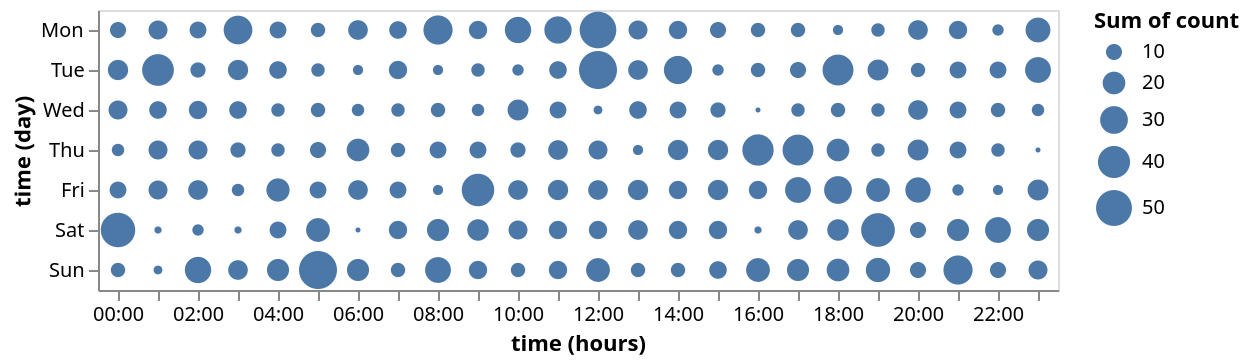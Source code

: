{"$schema": "https://vega.github.io/schema/vega-lite/v4.json", "description": "Punchcard Visualization like on Github. The day on y-axis uses a custom order from Monday to Sunday.  The sort property supports both full day names (e.g., 'Monday') and their three letter initials (e.g., 'mon') -- both of which are case insensitive.", "data": {"values": [{"time": "2015/01/01 01:00:00", "count": 2}, {"time": "2015/01/01 04:00:00", "count": 3}, {"time": "2015/01/01 05:00:00", "count": 1}, {"time": "2015/01/01 08:00:00", "count": 1}, {"time": "2015/01/01 09:00:00", "count": 3}, {"time": "2015/01/01 11:00:00", "count": 1}, {"time": "2015/01/01 14:00:00", "count": 3}, {"time": "2015/01/01 19:00:00", "count": 1}, {"time": "2015/01/01 22:00:00", "count": 1}, {"time": "2015/01/02 01:00:00", "count": 2}, {"time": "2015/01/02 09:00:00", "count": 1}, {"time": "2015/01/02 10:00:00", "count": 3}, {"time": "2015/01/02 12:00:00", "count": 2}, {"time": "2015/01/02 13:00:00", "count": 2}, {"time": "2015/01/02 21:00:00", "count": 3}, {"time": "2015/01/02 23:00:00", "count": 1}, {"time": "2015/01/03 00:00:00", "count": 2}, {"time": "2015/01/03 08:00:00", "count": 2}, {"time": "2015/01/03 10:00:00", "count": 1}, {"time": "2015/01/03 12:00:00", "count": 2}, {"time": "2015/01/03 13:00:00", "count": 2}, {"time": "2015/01/03 17:00:00", "count": 1}, {"time": "2015/01/03 18:00:00", "count": 1}, {"time": "2015/01/03 21:00:00", "count": 2}, {"time": "2015/01/03 22:00:00", "count": 2}, {"time": "2015/01/04 00:00:00", "count": 2}, {"time": "2015/01/04 13:00:00", "count": 1}, {"time": "2015/01/04 15:00:00", "count": 1}, {"time": "2015/01/04 19:00:00", "count": 1}, {"time": "2015/01/04 20:00:00", "count": 6}, {"time": "2015/01/04 21:00:00", "count": 2}, {"time": "2015/01/05 04:00:00", "count": 1}, {"time": "2015/01/05 06:00:00", "count": 3}, {"time": "2015/01/05 07:00:00", "count": 1}, {"time": "2015/01/05 09:00:00", "count": 1}, {"time": "2015/01/05 10:00:00", "count": 2}, {"time": "2015/01/05 11:00:00", "count": 4}, {"time": "2015/01/05 13:00:00", "count": 2}, {"time": "2015/01/05 14:00:00", "count": 2}, {"time": "2015/01/06 00:00:00", "count": 5}, {"time": "2015/01/06 03:00:00", "count": 1}, {"time": "2015/01/06 04:00:00", "count": 1}, {"time": "2015/01/06 05:00:00", "count": 1}, {"time": "2015/01/06 07:00:00", "count": 9}, {"time": "2015/01/06 11:00:00", "count": 1}, {"time": "2015/01/06 14:00:00", "count": 24}, {"time": "2015/01/06 21:00:00", "count": 1}, {"time": "2015/01/07 02:00:00", "count": 1}, {"time": "2015/01/07 03:00:00", "count": 1}, {"time": "2015/01/07 07:00:00", "count": 1}, {"time": "2015/01/07 08:00:00", "count": 1}, {"time": "2015/01/07 09:00:00", "count": 1}, {"time": "2015/01/07 13:00:00", "count": 1}, {"time": "2015/01/07 14:00:00", "count": 2}, {"time": "2015/01/07 18:00:00", "count": 1}, {"time": "2015/01/07 19:00:00", "count": 2}, {"time": "2015/01/08 01:00:00", "count": 1}, {"time": "2015/01/08 03:00:00", "count": 1}, {"time": "2015/01/08 06:00:00", "count": 12}, {"time": "2015/01/08 09:00:00", "count": 2}, {"time": "2015/01/08 11:00:00", "count": 1}, {"time": "2015/01/08 14:00:00", "count": 2}, {"time": "2015/01/08 18:00:00", "count": 1}, {"time": "2015/01/09 02:00:00", "count": 2}, {"time": "2015/01/09 05:00:00", "count": 1}, {"time": "2015/01/09 07:00:00", "count": 10}, {"time": "2015/01/09 08:00:00", "count": 1}, {"time": "2015/01/09 09:00:00", "count": 1}, {"time": "2015/01/09 13:00:00", "count": 1}, {"time": "2015/01/09 17:00:00", "count": 2}, {"time": "2015/01/09 20:00:00", "count": 4}, {"time": "2015/01/10 05:00:00", "count": 2}, {"time": "2015/01/10 15:00:00", "count": 2}, {"time": "2015/01/10 17:00:00", "count": 5}, {"time": "2015/01/10 22:00:00", "count": 1}, {"time": "2015/01/10 23:00:00", "count": 1}, {"time": "2015/01/11 06:00:00", "count": 2}, {"time": "2015/01/11 09:00:00", "count": 1}, {"time": "2015/01/11 12:00:00", "count": 2}, {"time": "2015/01/11 14:00:00", "count": 2}, {"time": "2015/01/11 16:00:00", "count": 1}, {"time": "2015/01/11 19:00:00", "count": 2}, {"time": "2015/01/11 22:00:00", "count": 1}, {"time": "2015/01/12 00:00:00", "count": 1}, {"time": "2015/01/12 01:00:00", "count": 8}, {"time": "2015/01/12 04:00:00", "count": 1}, {"time": "2015/01/12 06:00:00", "count": 1}, {"time": "2015/01/12 08:00:00", "count": 3}, {"time": "2015/01/12 10:00:00", "count": 1}, {"time": "2015/01/12 11:00:00", "count": 1}, {"time": "2015/01/12 14:00:00", "count": 1}, {"time": "2015/01/12 16:00:00", "count": 1}, {"time": "2015/01/12 17:00:00", "count": 3}, {"time": "2015/01/12 23:00:00", "count": 1}, {"time": "2015/01/13 13:00:00", "count": 1}, {"time": "2015/01/13 15:00:00", "count": 1}, {"time": "2015/01/13 22:00:00", "count": 1}, {"time": "2015/01/14 04:00:00", "count": 1}, {"time": "2015/01/14 08:00:00", "count": 1}, {"time": "2015/01/14 15:00:00", "count": 3}, {"time": "2015/01/14 22:00:00", "count": 1}, {"time": "2015/01/15 00:00:00", "count": 2}, {"time": "2015/01/15 01:00:00", "count": 4}, {"time": "2015/01/15 03:00:00", "count": 2}, {"time": "2015/01/15 11:00:00", "count": 1}, {"time": "2015/01/15 12:00:00", "count": 6}, {"time": "2015/01/15 15:00:00", "count": 1}, {"time": "2015/01/15 19:00:00", "count": 1}, {"time": "2015/01/16 04:00:00", "count": 2}, {"time": "2015/01/16 14:00:00", "count": 2}, {"time": "2015/01/16 15:00:00", "count": 1}, {"time": "2015/01/16 17:00:00", "count": 1}, {"time": "2015/01/16 18:00:00", "count": 1}, {"time": "2015/01/16 19:00:00", "count": 1}, {"time": "2015/01/16 20:00:00", "count": 1}, {"time": "2015/01/17 10:00:00", "count": 1}, {"time": "2015/01/17 22:00:00", "count": 2}, {"time": "2015/01/17 23:00:00", "count": 2}, {"time": "2015/01/18 02:00:00", "count": 5}, {"time": "2015/01/18 03:00:00", "count": 9}, {"time": "2015/01/18 06:00:00", "count": 2}, {"time": "2015/01/18 07:00:00", "count": 1}, {"time": "2015/01/18 10:00:00", "count": 1}, {"time": "2015/01/18 12:00:00", "count": 10}, {"time": "2015/01/18 14:00:00", "count": 1}, {"time": "2015/01/18 15:00:00", "count": 3}, {"time": "2015/01/18 16:00:00", "count": 2}, {"time": "2015/01/18 18:00:00", "count": 2}, {"time": "2015/01/18 19:00:00", "count": 2}, {"time": "2015/01/18 22:00:00", "count": 1}, {"time": "2015/01/19 01:00:00", "count": 3}, {"time": "2015/01/19 03:00:00", "count": 9}, {"time": "2015/01/19 04:00:00", "count": 1}, {"time": "2015/01/19 14:00:00", "count": 9}, {"time": "2015/01/19 20:00:00", "count": 3}, {"time": "2015/01/19 21:00:00", "count": 1}, {"time": "2015/01/19 22:00:00", "count": 2}, {"time": "2015/01/20 00:00:00", "count": 3}, {"time": "2015/01/20 04:00:00", "count": 1}, {"time": "2015/01/20 09:00:00", "count": 1}, {"time": "2015/01/20 10:00:00", "count": 1}, {"time": "2015/01/20 12:00:00", "count": 6}, {"time": "2015/01/20 13:00:00", "count": 5}, {"time": "2015/01/20 20:00:00", "count": 1}, {"time": "2015/01/21 04:00:00", "count": 1}, {"time": "2015/01/21 08:00:00", "count": 2}, {"time": "2015/01/21 11:00:00", "count": 1}, {"time": "2015/01/21 17:00:00", "count": 1}, {"time": "2015/01/21 20:00:00", "count": 1}, {"time": "2015/01/22 10:00:00", "count": 1}, {"time": "2015/01/22 16:00:00", "count": 20}, {"time": "2015/01/23 01:00:00", "count": 1}, {"time": "2015/01/23 03:00:00", "count": 4}, {"time": "2015/01/23 05:00:00", "count": 1}, {"time": "2015/01/23 08:00:00", "count": 1}, {"time": "2015/01/23 13:00:00", "count": 6}, {"time": "2015/01/23 17:00:00", "count": 1}, {"time": "2015/01/23 18:00:00", "count": 3}, {"time": "2015/01/24 00:00:00", "count": 19}, {"time": "2015/01/24 03:00:00", "count": 1}, {"time": "2015/01/24 08:00:00", "count": 1}, {"time": "2015/01/24 10:00:00", "count": 2}, {"time": "2015/01/24 11:00:00", "count": 1}, {"time": "2015/01/24 14:00:00", "count": 1}, {"time": "2015/01/24 20:00:00", "count": 1}, {"time": "2015/01/24 22:00:00", "count": 1}, {"time": "2015/01/25 08:00:00", "count": 12}, {"time": "2015/01/25 15:00:00", "count": 1}, {"time": "2015/01/25 21:00:00", "count": 8}, {"time": "2015/01/25 23:00:00", "count": 1}, {"time": "2015/01/26 06:00:00", "count": 1}, {"time": "2015/01/26 10:00:00", "count": 1}, {"time": "2015/01/26 11:00:00", "count": 6}, {"time": "2015/01/26 15:00:00", "count": 2}, {"time": "2015/01/27 00:00:00", "count": 2}, {"time": "2015/01/27 23:00:00", "count": 1}, {"time": "2015/01/28 02:00:00", "count": 3}, {"time": "2015/01/28 03:00:00", "count": 2}, {"time": "2015/01/28 04:00:00", "count": 2}, {"time": "2015/01/28 05:00:00", "count": 4}, {"time": "2015/01/28 07:00:00", "count": 2}, {"time": "2015/01/28 10:00:00", "count": 12}, {"time": "2015/01/28 11:00:00", "count": 2}, {"time": "2015/01/28 13:00:00", "count": 1}, {"time": "2015/01/28 21:00:00", "count": 1}, {"time": "2015/01/28 22:00:00", "count": 1}, {"time": "2015/01/29 02:00:00", "count": 1}, {"time": "2015/01/29 04:00:00", "count": 1}, {"time": "2015/01/29 10:00:00", "count": 1}, {"time": "2015/01/29 15:00:00", "count": 1}, {"time": "2015/01/29 22:00:00", "count": 1}, {"time": "2015/01/29 23:00:00", "count": 1}, {"time": "2015/01/30 00:00:00", "count": 1}, {"time": "2015/01/30 01:00:00", "count": 2}, {"time": "2015/01/30 09:00:00", "count": 3}, {"time": "2015/01/30 10:00:00", "count": 1}, {"time": "2015/01/30 14:00:00", "count": 1}, {"time": "2015/01/30 18:00:00", "count": 22}, {"time": "2015/01/30 20:00:00", "count": 5}, {"time": "2015/01/30 21:00:00", "count": 1}, {"time": "2015/01/30 23:00:00", "count": 5}, {"time": "2015/01/31 02:00:00", "count": 2}, {"time": "2015/01/31 07:00:00", "count": 10}, {"time": "2015/01/31 13:00:00", "count": 3}, {"time": "2015/01/31 14:00:00", "count": 4}, {"time": "2015/01/31 15:00:00", "count": 3}, {"time": "2015/01/31 16:00:00", "count": 2}, {"time": "2015/01/31 17:00:00", "count": 1}, {"time": "2015/01/31 18:00:00", "count": 1}, {"time": "2015/01/31 23:00:00", "count": 9}, {"time": "2015/02/01 01:00:00", "count": 1}, {"time": "2015/02/01 06:00:00", "count": 5}, {"time": "2015/02/01 08:00:00", "count": 6}, {"time": "2015/02/01 09:00:00", "count": 1}, {"time": "2015/02/01 11:00:00", "count": 1}, {"time": "2015/02/01 19:00:00", "count": 1}, {"time": "2015/02/01 22:00:00", "count": 1}, {"time": "2015/02/01 23:00:00", "count": 1}, {"time": "2015/02/02 06:00:00", "count": 1}, {"time": "2015/02/02 09:00:00", "count": 3}, {"time": "2015/02/02 13:00:00", "count": 2}, {"time": "2015/02/02 17:00:00", "count": 1}, {"time": "2015/02/02 18:00:00", "count": 1}, {"time": "2015/02/02 19:00:00", "count": 1}, {"time": "2015/02/03 04:00:00", "count": 1}, {"time": "2015/02/03 06:00:00", "count": 1}, {"time": "2015/02/03 09:00:00", "count": 1}, {"time": "2015/02/03 17:00:00", "count": 2}, {"time": "2015/02/03 18:00:00", "count": 7}, {"time": "2015/02/03 22:00:00", "count": 1}, {"time": "2015/02/04 10:00:00", "count": 1}, {"time": "2015/02/04 11:00:00", "count": 3}, {"time": "2015/02/04 14:00:00", "count": 2}, {"time": "2015/02/04 18:00:00", "count": 1}, {"time": "2015/02/05 16:00:00", "count": 1}, {"time": "2015/02/05 17:00:00", "count": 6}, {"time": "2015/02/05 19:00:00", "count": 2}, {"time": "2015/02/06 00:00:00", "count": 3}, {"time": "2015/02/06 05:00:00", "count": 1}, {"time": "2015/02/06 09:00:00", "count": 1}, {"time": "2015/02/06 10:00:00", "count": 3}, {"time": "2015/02/06 12:00:00", "count": 1}, {"time": "2015/02/06 15:00:00", "count": 6}, {"time": "2015/02/06 19:00:00", "count": 1}, {"time": "2015/02/06 22:00:00", "count": 1}, {"time": "2015/02/06 23:00:00", "count": 7}, {"time": "2015/02/07 01:00:00", "count": 1}, {"time": "2015/02/07 10:00:00", "count": 2}, {"time": "2015/02/07 11:00:00", "count": 2}, {"time": "2015/02/07 12:00:00", "count": 2}, {"time": "2015/02/07 13:00:00", "count": 1}, {"time": "2015/02/07 14:00:00", "count": 1}, {"time": "2015/02/07 19:00:00", "count": 11}, {"time": "2015/02/08 02:00:00", "count": 1}, {"time": "2015/02/08 05:00:00", "count": 1}, {"time": "2015/02/08 06:00:00", "count": 1}, {"time": "2015/02/08 15:00:00", "count": 1}, {"time": "2015/02/08 16:00:00", "count": 2}, {"time": "2015/02/08 17:00:00", "count": 1}, {"time": "2015/02/08 18:00:00", "count": 3}, {"time": "2015/02/08 19:00:00", "count": 4}, {"time": "2015/02/08 23:00:00", "count": 1}, {"time": "2015/02/09 00:00:00", "count": 1}, {"time": "2015/02/09 05:00:00", "count": 1}, {"time": "2015/02/09 07:00:00", "count": 2}, {"time": "2015/02/09 11:00:00", "count": 4}, {"time": "2015/02/09 15:00:00", "count": 1}, {"time": "2015/02/09 20:00:00", "count": 5}, {"time": "2015/02/09 21:00:00", "count": 1}, {"time": "2015/02/09 23:00:00", "count": 1}, {"time": "2015/02/10 02:00:00", "count": 2}, {"time": "2015/02/10 03:00:00", "count": 2}, {"time": "2015/02/10 07:00:00", "count": 2}, {"time": "2015/02/10 11:00:00", "count": 1}, {"time": "2015/02/10 23:00:00", "count": 3}, {"time": "2015/02/11 01:00:00", "count": 7}, {"time": "2015/02/11 05:00:00", "count": 1}, {"time": "2015/02/11 07:00:00", "count": 1}, {"time": "2015/02/11 14:00:00", "count": 2}, {"time": "2015/02/11 17:00:00", "count": 1}, {"time": "2015/02/11 22:00:00", "count": 2}, {"time": "2015/02/12 08:00:00", "count": 6}, {"time": "2015/02/12 10:00:00", "count": 1}, {"time": "2015/02/12 13:00:00", "count": 1}, {"time": "2015/02/12 18:00:00", "count": 3}, {"time": "2015/02/12 20:00:00", "count": 1}, {"time": "2015/02/13 09:00:00", "count": 1}, {"time": "2015/02/13 13:00:00", "count": 2}, {"time": "2015/02/13 16:00:00", "count": 1}, {"time": "2015/02/13 18:00:00", "count": 1}, {"time": "2015/02/13 19:00:00", "count": 4}, {"time": "2015/02/14 00:00:00", "count": 1}, {"time": "2015/02/14 02:00:00", "count": 1}, {"time": "2015/02/14 07:00:00", "count": 1}, {"time": "2015/02/14 11:00:00", "count": 1}, {"time": "2015/02/14 13:00:00", "count": 4}, {"time": "2015/02/14 14:00:00", "count": 2}, {"time": "2015/02/14 17:00:00", "count": 1}, {"time": "2015/02/14 19:00:00", "count": 26}, {"time": "2015/02/15 00:00:00", "count": 3}, {"time": "2015/02/15 03:00:00", "count": 1}, {"time": "2015/02/15 07:00:00", "count": 3}, {"time": "2015/02/15 09:00:00", "count": 2}, {"time": "2015/02/15 11:00:00", "count": 2}, {"time": "2015/02/15 13:00:00", "count": 4}, {"time": "2015/02/15 16:00:00", "count": 1}, {"time": "2015/02/15 20:00:00", "count": 1}, {"time": "2015/02/15 22:00:00", "count": 1}, {"time": "2015/02/16 07:00:00", "count": 1}, {"time": "2015/02/16 10:00:00", "count": 20}, {"time": "2015/02/16 17:00:00", "count": 1}, {"time": "2015/02/17 00:00:00", "count": 2}, {"time": "2015/02/17 02:00:00", "count": 1}, {"time": "2015/02/17 04:00:00", "count": 1}, {"time": "2015/02/17 05:00:00", "count": 1}, {"time": "2015/02/17 10:00:00", "count": 1}, {"time": "2015/02/17 11:00:00", "count": 1}, {"time": "2015/02/17 12:00:00", "count": 2}, {"time": "2015/02/17 20:00:00", "count": 1}, {"time": "2015/02/17 21:00:00", "count": 1}, {"time": "2015/02/17 22:00:00", "count": 3}, {"time": "2015/02/18 02:00:00", "count": 2}, {"time": "2015/02/18 03:00:00", "count": 1}, {"time": "2015/02/18 04:00:00", "count": 1}, {"time": "2015/02/18 08:00:00", "count": 1}, {"time": "2015/02/18 09:00:00", "count": 2}, {"time": "2015/02/18 11:00:00", "count": 1}, {"time": "2015/02/18 20:00:00", "count": 1}, {"time": "2015/02/19 04:00:00", "count": 1}, {"time": "2015/02/19 09:00:00", "count": 2}, {"time": "2015/02/19 10:00:00", "count": 1}, {"time": "2015/02/19 11:00:00", "count": 3}, {"time": "2015/02/19 15:00:00", "count": 1}, {"time": "2015/02/19 18:00:00", "count": 1}, {"time": "2015/02/19 20:00:00", "count": 1}, {"time": "2015/02/19 22:00:00", "count": 2}, {"time": "2015/02/20 01:00:00", "count": 1}, {"time": "2015/02/20 05:00:00", "count": 1}, {"time": "2015/02/20 06:00:00", "count": 1}, {"time": "2015/02/20 12:00:00", "count": 4}, {"time": "2015/02/20 16:00:00", "count": 5}, {"time": "2015/02/20 23:00:00", "count": 1}, {"time": "2015/02/21 17:00:00", "count": 1}, {"time": "2015/02/21 18:00:00", "count": 4}, {"time": "2015/02/21 20:00:00", "count": 1}, {"time": "2015/02/21 21:00:00", "count": 1}, {"time": "2015/02/22 00:00:00", "count": 1}, {"time": "2015/02/22 04:00:00", "count": 5}, {"time": "2015/02/22 10:00:00", "count": 1}, {"time": "2015/02/22 12:00:00", "count": 2}, {"time": "2015/02/22 14:00:00", "count": 1}, {"time": "2015/02/22 21:00:00", "count": 12}, {"time": "2015/02/23 03:00:00", "count": 1}, {"time": "2015/02/23 08:00:00", "count": 1}, {"time": "2015/02/23 13:00:00", "count": 7}, {"time": "2015/02/23 16:00:00", "count": 1}, {"time": "2015/02/23 17:00:00", "count": 1}, {"time": "2015/02/23 21:00:00", "count": 1}, {"time": "2015/02/24 02:00:00", "count": 1}, {"time": "2015/02/24 03:00:00", "count": 5}, {"time": "2015/02/24 14:00:00", "count": 1}, {"time": "2015/02/24 21:00:00", "count": 2}, {"time": "2015/02/24 23:00:00", "count": 20}, {"time": "2015/02/25 01:00:00", "count": 3}, {"time": "2015/02/25 06:00:00", "count": 1}, {"time": "2015/02/25 08:00:00", "count": 1}, {"time": "2015/02/25 21:00:00", "count": 1}, {"time": "2015/02/26 01:00:00", "count": 1}, {"time": "2015/02/26 07:00:00", "count": 5}, {"time": "2015/02/26 14:00:00", "count": 8}, {"time": "2015/02/26 17:00:00", "count": 27}, {"time": "2015/02/26 20:00:00", "count": 1}, {"time": "2015/02/27 01:00:00", "count": 4}, {"time": "2015/02/27 02:00:00", "count": 3}, {"time": "2015/02/27 04:00:00", "count": 1}, {"time": "2015/02/27 05:00:00", "count": 1}, {"time": "2015/02/27 06:00:00", "count": 2}, {"time": "2015/02/27 10:00:00", "count": 1}, {"time": "2015/02/27 15:00:00", "count": 1}, {"time": "2015/02/27 16:00:00", "count": 1}, {"time": "2015/02/27 17:00:00", "count": 1}, {"time": "2015/02/27 19:00:00", "count": 2}, {"time": "2015/02/27 20:00:00", "count": 6}, {"time": "2015/02/28 00:00:00", "count": 2}, {"time": "2015/02/28 13:00:00", "count": 1}, {"time": "2015/02/28 15:00:00", "count": 1}, {"time": "2015/02/28 21:00:00", "count": 3}, {"time": "2015/03/01 01:00:00", "count": 1}, {"time": "2015/03/01 02:00:00", "count": 14}, {"time": "2015/03/01 04:00:00", "count": 2}, {"time": "2015/03/01 06:00:00", "count": 1}, {"time": "2015/03/01 11:00:00", "count": 1}, {"time": "2015/03/01 14:00:00", "count": 1}, {"time": "2015/03/01 18:00:00", "count": 13}, {"time": "2015/03/01 19:00:00", "count": 5}, {"time": "2015/03/01 23:00:00", "count": 1}, {"time": "2015/03/02 05:00:00", "count": 3}, {"time": "2015/03/02 08:00:00", "count": 15}, {"time": "2015/03/02 10:00:00", "count": 1}, {"time": "2015/03/02 19:00:00", "count": 1}, {"time": "2015/03/02 20:00:00", "count": 1}, {"time": "2015/03/02 21:00:00", "count": 1}, {"time": "2015/03/03 09:00:00", "count": 1}, {"time": "2015/03/03 12:00:00", "count": 41}, {"time": "2015/03/03 19:00:00", "count": 3}, {"time": "2015/03/04 00:00:00", "count": 2}, {"time": "2015/03/04 11:00:00", "count": 2}, {"time": "2015/03/04 13:00:00", "count": 1}, {"time": "2015/03/04 15:00:00", "count": 2}, {"time": "2015/03/05 06:00:00", "count": 4}, {"time": "2015/03/05 12:00:00", "count": 1}, {"time": "2015/03/05 16:00:00", "count": 2}, {"time": "2015/03/05 17:00:00", "count": 1}, {"time": "2015/03/05 20:00:00", "count": 3}, {"time": "2015/03/05 21:00:00", "count": 2}, {"time": "2015/03/06 02:00:00", "count": 5}, {"time": "2015/03/06 03:00:00", "count": 2}, {"time": "2015/03/06 04:00:00", "count": 12}, {"time": "2015/03/06 05:00:00", "count": 1}, {"time": "2015/03/06 09:00:00", "count": 4}, {"time": "2015/03/06 10:00:00", "count": 1}, {"time": "2015/03/06 11:00:00", "count": 1}, {"time": "2015/03/06 12:00:00", "count": 4}, {"time": "2015/03/07 00:00:00", "count": 2}, {"time": "2015/03/07 01:00:00", "count": 1}, {"time": "2015/03/07 04:00:00", "count": 10}, {"time": "2015/03/07 05:00:00", "count": 6}, {"time": "2015/03/07 08:00:00", "count": 3}, {"time": "2015/03/07 12:00:00", "count": 1}, {"time": "2015/03/07 17:00:00", "count": 1}, {"time": "2015/03/07 20:00:00", "count": 2}, {"time": "2015/03/08 04:00:00", "count": 1}, {"time": "2015/03/08 08:00:00", "count": 1}, {"time": "2015/03/08 11:00:00", "count": 1}, {"time": "2015/03/08 14:00:00", "count": 1}, {"time": "2015/03/08 18:00:00", "count": 1}, {"time": "2015/03/09 00:00:00", "count": 3}, {"time": "2015/03/09 03:00:00", "count": 2}, {"time": "2015/03/09 06:00:00", "count": 1}, {"time": "2015/03/09 12:00:00", "count": 3}, {"time": "2015/03/09 13:00:00", "count": 1}, {"time": "2015/03/09 17:00:00", "count": 1}, {"time": "2015/03/09 19:00:00", "count": 1}, {"time": "2015/03/09 20:00:00", "count": 1}, {"time": "2015/03/09 23:00:00", "count": 3}, {"time": "2015/03/10 00:00:00", "count": 3}, {"time": "2015/03/10 05:00:00", "count": 1}, {"time": "2015/03/10 13:00:00", "count": 2}, {"time": "2015/03/10 14:00:00", "count": 4}, {"time": "2015/03/10 16:00:00", "count": 1}, {"time": "2015/03/10 19:00:00", "count": 5}, {"time": "2015/03/10 20:00:00", "count": 5}, {"time": "2015/03/10 22:00:00", "count": 1}, {"time": "2015/03/10 23:00:00", "count": 1}, {"time": "2015/03/11 00:00:00", "count": 1}, {"time": "2015/03/11 01:00:00", "count": 1}, {"time": "2015/03/11 02:00:00", "count": 1}, {"time": "2015/03/11 07:00:00", "count": 2}, {"time": "2015/03/11 08:00:00", "count": 1}, {"time": "2015/03/11 09:00:00", "count": 1}, {"time": "2015/03/11 12:00:00", "count": 1}, {"time": "2015/03/11 20:00:00", "count": 3}, {"time": "2015/03/11 23:00:00", "count": 2}, {"time": "2015/03/12 06:00:00", "count": 1}, {"time": "2015/03/12 10:00:00", "count": 3}, {"time": "2015/03/12 11:00:00", "count": 2}, {"time": "2015/03/12 18:00:00", "count": 2}, {"time": "2015/03/12 20:00:00", "count": 1}, {"time": "2015/03/13 06:00:00", "count": 1}, {"time": "2015/03/13 12:00:00", "count": 1}, {"time": "2015/03/13 19:00:00", "count": 1}, {"time": "2015/03/13 20:00:00", "count": 2}, {"time": "2015/03/13 23:00:00", "count": 1}, {"time": "2015/03/14 13:00:00", "count": 2}, {"time": "2015/03/14 15:00:00", "count": 1}, {"time": "2015/03/14 19:00:00", "count": 6}, {"time": "2015/03/14 23:00:00", "count": 1}, {"time": "2015/03/15 05:00:00", "count": 54}, {"time": "2015/03/15 07:00:00", "count": 2}, {"time": "2015/03/15 08:00:00", "count": 1}, {"time": "2015/03/15 10:00:00", "count": 3}, {"time": "2015/03/15 11:00:00", "count": 5}, {"time": "2015/03/15 12:00:00", "count": 1}, {"time": "2015/03/15 16:00:00", "count": 2}, {"time": "2015/03/15 17:00:00", "count": 2}, {"time": "2015/03/15 22:00:00", "count": 1}, {"time": "2015/03/16 00:00:00", "count": 1}, {"time": "2015/03/16 03:00:00", "count": 2}, {"time": "2015/03/16 08:00:00", "count": 4}, {"time": "2015/03/16 15:00:00", "count": 1}, {"time": "2015/03/16 19:00:00", "count": 1}, {"time": "2015/03/16 22:00:00", "count": 1}, {"time": "2015/03/16 23:00:00", "count": 1}, {"time": "2015/03/17 01:00:00", "count": 34}, {"time": "2015/03/17 09:00:00", "count": 1}, {"time": "2015/03/17 17:00:00", "count": 2}, {"time": "2015/03/17 18:00:00", "count": 2}, {"time": "2015/03/17 20:00:00", "count": 1}, {"time": "2015/03/17 22:00:00", "count": 1}, {"time": "2015/03/17 23:00:00", "count": 1}, {"time": "2015/03/18 02:00:00", "count": 1}, {"time": "2015/03/18 03:00:00", "count": 2}, {"time": "2015/03/18 04:00:00", "count": 1}, {"time": "2015/03/18 06:00:00", "count": 1}, {"time": "2015/03/18 10:00:00", "count": 1}, {"time": "2015/03/18 13:00:00", "count": 1}, {"time": "2015/03/18 20:00:00", "count": 1}, {"time": "2015/03/18 22:00:00", "count": 1}, {"time": "2015/03/19 01:00:00", "count": 2}, {"time": "2015/03/19 07:00:00", "count": 2}, {"time": "2015/03/19 08:00:00", "count": 2}, {"time": "2015/03/19 10:00:00", "count": 1}, {"time": "2015/03/19 14:00:00", "count": 2}, {"time": "2015/03/20 00:00:00", "count": 1}, {"time": "2015/03/20 01:00:00", "count": 1}, {"time": "2015/03/20 09:00:00", "count": 26}, {"time": "2015/03/20 10:00:00", "count": 1}, {"time": "2015/03/20 11:00:00", "count": 8}, {"time": "2015/03/20 19:00:00", "count": 1}, {"time": "2015/03/21 09:00:00", "count": 17}, {"time": "2015/03/21 11:00:00", "count": 5}, {"time": "2015/03/21 14:00:00", "count": 1}, {"time": "2015/03/21 17:00:00", "count": 3}, {"time": "2015/03/21 18:00:00", "count": 4}, {"time": "2015/03/21 19:00:00", "count": 1}, {"time": "2015/03/22 02:00:00", "count": 4}, {"time": "2015/03/22 04:00:00", "count": 1}, {"time": "2015/03/22 11:00:00", "count": 1}, {"time": "2015/03/22 12:00:00", "count": 2}, {"time": "2015/03/22 17:00:00", "count": 12}, {"time": "2015/03/22 21:00:00", "count": 1}, {"time": "2015/03/23 02:00:00", "count": 3}, {"time": "2015/03/23 03:00:00", "count": 3}, {"time": "2015/03/23 06:00:00", "count": 1}, {"time": "2015/03/23 09:00:00", "count": 3}, {"time": "2015/03/23 11:00:00", "count": 1}, {"time": "2015/03/23 15:00:00", "count": 1}, {"time": "2015/03/23 17:00:00", "count": 1}, {"time": "2015/03/23 19:00:00", "count": 2}, {"time": "2015/03/23 20:00:00", "count": 3}, {"time": "2015/03/23 23:00:00", "count": 1}, {"time": "2015/03/24 04:00:00", "count": 1}, {"time": "2015/03/24 06:00:00", "count": 2}, {"time": "2015/03/24 12:00:00", "count": 4}, {"time": "2015/03/24 13:00:00", "count": 2}, {"time": "2015/03/24 18:00:00", "count": 13}, {"time": "2015/03/25 00:00:00", "count": 1}, {"time": "2015/03/25 21:00:00", "count": 1}, {"time": "2015/03/25 23:00:00", "count": 2}, {"time": "2015/03/26 02:00:00", "count": 5}, {"time": "2015/03/26 04:00:00", "count": 1}, {"time": "2015/03/26 05:00:00", "count": 2}, {"time": "2015/03/26 09:00:00", "count": 1}, {"time": "2015/03/26 12:00:00", "count": 1}, {"time": "2015/03/26 15:00:00", "count": 1}, {"time": "2015/03/26 20:00:00", "count": 4}, {"time": "2015/03/27 00:00:00", "count": 2}, {"time": "2015/03/27 01:00:00", "count": 1}, {"time": "2015/03/27 04:00:00", "count": 2}, {"time": "2015/03/27 06:00:00", "count": 3}, {"time": "2015/03/27 07:00:00", "count": 1}, {"time": "2015/03/27 14:00:00", "count": 2}, {"time": "2015/03/27 16:00:00", "count": 1}, {"time": "2015/03/27 17:00:00", "count": 14}, {"time": "2015/03/27 18:00:00", "count": 1}, {"time": "2015/03/27 19:00:00", "count": 8}, {"time": "2015/03/27 20:00:00", "count": 3}, {"time": "2015/03/28 00:00:00", "count": 4}, {"time": "2015/03/28 12:00:00", "count": 5}, {"time": "2015/03/28 18:00:00", "count": 1}, {"time": "2015/03/28 22:00:00", "count": 15}, {"time": "2015/03/29 03:00:00", "count": 4}, {"time": "2015/03/29 06:00:00", "count": 1}, {"time": "2015/03/29 08:00:00", "count": 1}, {"time": "2015/03/29 09:00:00", "count": 7}, {"time": "2015/03/29 19:00:00", "count": 2}, {"time": "2015/03/29 20:00:00", "count": 2}, {"time": "2015/03/29 23:00:00", "count": 2}, {"time": "2015/03/30 01:00:00", "count": 1}, {"time": "2015/03/30 08:00:00", "count": 1}, {"time": "2015/03/31 00:00:00", "count": 1}, {"time": "2015/03/31 02:00:00", "count": 1}, {"time": "2015/03/31 04:00:00", "count": 1}, {"time": "2015/03/31 07:00:00", "count": 2}, {"time": "2015/03/31 15:00:00", "count": 3}, {"time": "2015/03/31 21:00:00", "count": 7}, {"time": "2015/04/01 00:00:00", "count": 2}, {"time": "2015/04/01 03:00:00", "count": 1}, {"time": "2015/04/01 04:00:00", "count": 1}, {"time": "2015/04/01 05:00:00", "count": 1}, {"time": "2015/04/01 09:00:00", "count": 1}, {"time": "2015/04/01 10:00:00", "count": 1}, {"time": "2015/04/01 13:00:00", "count": 7}, {"time": "2015/04/01 15:00:00", "count": 1}, {"time": "2015/04/01 19:00:00", "count": 1}, {"time": "2015/04/01 20:00:00", "count": 2}, {"time": "2015/04/01 22:00:00", "count": 1}, {"time": "2015/04/02 01:00:00", "count": 1}, {"time": "2015/04/02 05:00:00", "count": 2}, {"time": "2015/04/02 08:00:00", "count": 1}, {"time": "2015/04/02 11:00:00", "count": 5}, {"time": "2015/04/02 16:00:00", "count": 1}, {"time": "2015/04/02 18:00:00", "count": 3}, {"time": "2015/04/02 21:00:00", "count": 9}, {"time": "2015/04/02 22:00:00", "count": 1}, {"time": "2015/04/03 05:00:00", "count": 2}, {"time": "2015/04/03 06:00:00", "count": 3}, {"time": "2015/04/03 10:00:00", "count": 1}, {"time": "2015/04/03 14:00:00", "count": 6}, {"time": "2015/04/03 18:00:00", "count": 1}, {"time": "2015/04/03 21:00:00", "count": 1}, {"time": "2015/04/03 22:00:00", "count": 1}, {"time": "2015/04/03 23:00:00", "count": 1}, {"time": "2015/04/04 12:00:00", "count": 1}, {"time": "2015/04/04 15:00:00", "count": 4}, {"time": "2015/04/05 01:00:00", "count": 1}, {"time": "2015/04/05 02:00:00", "count": 2}, {"time": "2015/04/05 06:00:00", "count": 2}, {"time": "2015/04/05 07:00:00", "count": 1}, {"time": "2015/04/05 09:00:00", "count": 1}, {"time": "2015/04/05 13:00:00", "count": 1}, {"time": "2015/04/05 16:00:00", "count": 8}, {"time": "2015/04/05 20:00:00", "count": 1}, {"time": "2015/04/05 23:00:00", "count": 5}, {"time": "2015/04/06 00:00:00", "count": 2}, {"time": "2015/04/06 02:00:00", "count": 4}, {"time": "2015/04/06 05:00:00", "count": 2}, {"time": "2015/04/06 08:00:00", "count": 5}, {"time": "2015/04/06 09:00:00", "count": 3}, {"time": "2015/04/06 12:00:00", "count": 1}, {"time": "2015/04/06 15:00:00", "count": 1}, {"time": "2015/04/06 16:00:00", "count": 1}, {"time": "2015/04/06 19:00:00", "count": 1}, {"time": "2015/04/06 21:00:00", "count": 5}, {"time": "2015/04/06 23:00:00", "count": 14}, {"time": "2015/04/07 03:00:00", "count": 4}, {"time": "2015/04/07 04:00:00", "count": 3}, {"time": "2015/04/07 12:00:00", "count": 1}, {"time": "2015/04/07 14:00:00", "count": 2}, {"time": "2015/04/07 16:00:00", "count": 1}, {"time": "2015/04/07 18:00:00", "count": 14}, {"time": "2015/04/07 19:00:00", "count": 1}, {"time": "2015/04/08 02:00:00", "count": 1}, {"time": "2015/04/08 03:00:00", "count": 1}, {"time": "2015/04/08 06:00:00", "count": 2}, {"time": "2015/04/08 07:00:00", "count": 1}, {"time": "2015/04/08 18:00:00", "count": 1}, {"time": "2015/04/08 20:00:00", "count": 2}, {"time": "2015/04/08 21:00:00", "count": 3}, {"time": "2015/04/09 03:00:00", "count": 1}, {"time": "2015/04/09 04:00:00", "count": 1}, {"time": "2015/04/09 06:00:00", "count": 1}, {"time": "2015/04/09 10:00:00", "count": 1}, {"time": "2015/04/09 16:00:00", "count": 2}, {"time": "2015/04/10 00:00:00", "count": 4}, {"time": "2015/04/10 12:00:00", "count": 2}, {"time": "2015/04/10 13:00:00", "count": 2}, {"time": "2015/04/10 17:00:00", "count": 1}, {"time": "2015/04/10 22:00:00", "count": 1}, {"time": "2015/04/10 23:00:00", "count": 1}, {"time": "2015/04/11 08:00:00", "count": 12}, {"time": "2015/04/11 10:00:00", "count": 1}, {"time": "2015/04/11 14:00:00", "count": 3}, {"time": "2015/04/12 12:00:00", "count": 1}, {"time": "2015/04/12 23:00:00", "count": 1}, {"time": "2015/04/13 03:00:00", "count": 13}, {"time": "2015/04/13 04:00:00", "count": 6}, {"time": "2015/04/13 05:00:00", "count": 1}, {"time": "2015/04/13 07:00:00", "count": 2}, {"time": "2015/04/14 01:00:00", "count": 3}, {"time": "2015/04/14 02:00:00", "count": 2}, {"time": "2015/04/14 05:00:00", "count": 1}, {"time": "2015/04/14 10:00:00", "count": 1}, {"time": "2015/04/14 12:00:00", "count": 1}, {"time": "2015/04/14 13:00:00", "count": 1}, {"time": "2015/04/14 17:00:00", "count": 6}, {"time": "2015/04/14 19:00:00", "count": 1}, {"time": "2015/04/15 00:00:00", "count": 1}, {"time": "2015/04/15 02:00:00", "count": 1}, {"time": "2015/04/15 03:00:00", "count": 1}, {"time": "2015/04/15 06:00:00", "count": 1}, {"time": "2015/04/15 10:00:00", "count": 1}, {"time": "2015/04/15 17:00:00", "count": 2}, {"time": "2015/04/15 20:00:00", "count": 1}, {"time": "2015/04/16 09:00:00", "count": 1}, {"time": "2015/04/16 11:00:00", "count": 2}, {"time": "2015/04/16 12:00:00", "count": 1}, {"time": "2015/04/16 14:00:00", "count": 1}, {"time": "2015/04/16 15:00:00", "count": 1}, {"time": "2015/04/16 17:00:00", "count": 2}, {"time": "2015/04/16 19:00:00", "count": 2}, {"time": "2015/04/16 22:00:00", "count": 2}, {"time": "2015/04/17 06:00:00", "count": 5}, {"time": "2015/04/17 09:00:00", "count": 1}, {"time": "2015/04/17 11:00:00", "count": 3}, {"time": "2015/04/17 12:00:00", "count": 1}, {"time": "2015/04/17 14:00:00", "count": 2}, {"time": "2015/04/17 15:00:00", "count": 2}, {"time": "2015/04/17 16:00:00", "count": 3}, {"time": "2015/04/17 17:00:00", "count": 1}, {"time": "2015/04/18 00:00:00", "count": 1}, {"time": "2015/04/18 05:00:00", "count": 1}, {"time": "2015/04/18 10:00:00", "count": 1}, {"time": "2015/04/18 11:00:00", "count": 2}, {"time": "2015/04/18 12:00:00", "count": 1}, {"time": "2015/04/18 17:00:00", "count": 1}, {"time": "2015/04/18 23:00:00", "count": 2}, {"time": "2015/04/19 00:00:00", "count": 1}, {"time": "2015/04/19 04:00:00", "count": 9}, {"time": "2015/04/19 09:00:00", "count": 1}, {"time": "2015/04/19 12:00:00", "count": 2}, {"time": "2015/04/19 13:00:00", "count": 2}, {"time": "2015/04/19 14:00:00", "count": 1}, {"time": "2015/04/19 15:00:00", "count": 6}, {"time": "2015/04/19 16:00:00", "count": 2}, {"time": "2015/04/19 19:00:00", "count": 1}, {"time": "2015/04/20 01:00:00", "count": 1}, {"time": "2015/04/20 07:00:00", "count": 1}, {"time": "2015/04/20 10:00:00", "count": 1}, {"time": "2015/04/20 11:00:00", "count": 2}, {"time": "2015/04/20 18:00:00", "count": 1}, {"time": "2015/04/20 23:00:00", "count": 1}, {"time": "2015/04/21 22:00:00", "count": 2}, {"time": "2015/04/22 00:00:00", "count": 1}, {"time": "2015/04/22 05:00:00", "count": 1}, {"time": "2015/04/22 10:00:00", "count": 1}, {"time": "2015/04/22 15:00:00", "count": 1}, {"time": "2015/04/22 17:00:00", "count": 3}, {"time": "2015/04/22 18:00:00", "count": 2}, {"time": "2015/04/22 21:00:00", "count": 3}, {"time": "2015/04/22 22:00:00", "count": 1}, {"time": "2015/04/23 05:00:00", "count": 1}, {"time": "2015/04/23 17:00:00", "count": 1}, {"time": "2015/04/23 18:00:00", "count": 1}, {"time": "2015/04/24 02:00:00", "count": 1}, {"time": "2015/04/24 16:00:00", "count": 2}, {"time": "2015/04/24 17:00:00", "count": 1}, {"time": "2015/04/24 20:00:00", "count": 4}, {"time": "2015/04/25 08:00:00", "count": 1}, {"time": "2015/04/25 13:00:00", "count": 1}, {"time": "2015/04/25 17:00:00", "count": 1}, {"time": "2015/04/26 04:00:00", "count": 1}, {"time": "2015/04/26 06:00:00", "count": 4}, {"time": "2015/04/26 07:00:00", "count": 1}, {"time": "2015/04/26 16:00:00", "count": 4}, {"time": "2015/04/26 21:00:00", "count": 1}, {"time": "2015/04/26 23:00:00", "count": 1}, {"time": "2015/04/27 01:00:00", "count": 1}, {"time": "2015/04/27 07:00:00", "count": 3}, {"time": "2015/04/27 09:00:00", "count": 1}, {"time": "2015/04/27 14:00:00", "count": 1}, {"time": "2015/04/27 15:00:00", "count": 4}, {"time": "2015/04/27 18:00:00", "count": 1}, {"time": "2015/04/27 22:00:00", "count": 1}, {"time": "2015/04/28 01:00:00", "count": 1}, {"time": "2015/04/28 02:00:00", "count": 1}, {"time": "2015/04/28 04:00:00", "count": 1}, {"time": "2015/04/28 08:00:00", "count": 1}, {"time": "2015/04/28 09:00:00", "count": 2}, {"time": "2015/04/28 12:00:00", "count": 1}, {"time": "2015/04/28 19:00:00", "count": 4}, {"time": "2015/04/28 22:00:00", "count": 1}, {"time": "2015/04/29 02:00:00", "count": 2}, {"time": "2015/04/29 05:00:00", "count": 1}, {"time": "2015/04/29 06:00:00", "count": 1}, {"time": "2015/04/29 18:00:00", "count": 2}, {"time": "2015/04/29 19:00:00", "count": 3}, {"time": "2015/04/29 20:00:00", "count": 1}, {"time": "2015/04/29 21:00:00", "count": 1}, {"time": "2015/04/30 01:00:00", "count": 1}, {"time": "2015/04/30 02:00:00", "count": 1}, {"time": "2015/04/30 03:00:00", "count": 1}, {"time": "2015/04/30 09:00:00", "count": 1}, {"time": "2015/04/30 13:00:00", "count": 2}, {"time": "2015/04/30 16:00:00", "count": 3}, {"time": "2015/04/30 18:00:00", "count": 9}, {"time": "2015/04/30 20:00:00", "count": 6}, {"time": "2015/05/01 02:00:00", "count": 1}, {"time": "2015/05/01 04:00:00", "count": 1}, {"time": "2015/05/01 05:00:00", "count": 1}, {"time": "2015/05/01 08:00:00", "count": 1}, {"time": "2015/05/01 10:00:00", "count": 2}, {"time": "2015/05/01 11:00:00", "count": 2}, {"time": "2015/05/01 15:00:00", "count": 2}, {"time": "2015/05/02 00:00:00", "count": 4}, {"time": "2015/05/02 03:00:00", "count": 1}, {"time": "2015/05/02 05:00:00", "count": 3}, {"time": "2015/05/02 06:00:00", "count": 1}, {"time": "2015/05/02 10:00:00", "count": 5}, {"time": "2015/05/02 15:00:00", "count": 2}, {"time": "2015/05/03 02:00:00", "count": 1}, {"time": "2015/05/03 05:00:00", "count": 1}, {"time": "2015/05/03 12:00:00", "count": 2}, {"time": "2015/05/03 17:00:00", "count": 4}, {"time": "2015/05/03 19:00:00", "count": 4}, {"time": "2015/05/03 23:00:00", "count": 1}, {"time": "2015/05/04 02:00:00", "count": 1}, {"time": "2015/05/04 05:00:00", "count": 1}, {"time": "2015/05/04 06:00:00", "count": 7}, {"time": "2015/05/04 08:00:00", "count": 3}, {"time": "2015/05/04 09:00:00", "count": 1}, {"time": "2015/05/04 11:00:00", "count": 11}, {"time": "2015/05/04 13:00:00", "count": 1}, {"time": "2015/05/04 16:00:00", "count": 1}, {"time": "2015/05/05 02:00:00", "count": 1}, {"time": "2015/05/05 03:00:00", "count": 2}, {"time": "2015/05/05 11:00:00", "count": 1}, {"time": "2015/05/05 16:00:00", "count": 4}, {"time": "2015/05/05 22:00:00", "count": 1}, {"time": "2015/05/06 14:00:00", "count": 4}, {"time": "2015/05/06 15:00:00", "count": 2}, {"time": "2015/05/06 16:00:00", "count": 1}, {"time": "2015/05/06 18:00:00", "count": 1}, {"time": "2015/05/06 19:00:00", "count": 1}, {"time": "2015/05/06 23:00:00", "count": 2}, {"time": "2015/05/07 00:00:00", "count": 1}, {"time": "2015/05/07 01:00:00", "count": 2}, {"time": "2015/05/07 02:00:00", "count": 3}, {"time": "2015/05/07 03:00:00", "count": 2}, {"time": "2015/05/07 05:00:00", "count": 3}, {"time": "2015/05/07 12:00:00", "count": 5}, {"time": "2015/05/07 16:00:00", "count": 1}, {"time": "2015/05/08 02:00:00", "count": 3}, {"time": "2015/05/08 09:00:00", "count": 1}, {"time": "2015/05/08 15:00:00", "count": 1}, {"time": "2015/05/08 17:00:00", "count": 1}, {"time": "2015/05/08 19:00:00", "count": 2}, {"time": "2015/05/09 00:00:00", "count": 1}, {"time": "2015/05/09 04:00:00", "count": 1}, {"time": "2015/05/09 05:00:00", "count": 9}, {"time": "2015/05/09 07:00:00", "count": 1}, {"time": "2015/05/09 10:00:00", "count": 1}, {"time": "2015/05/09 14:00:00", "count": 1}, {"time": "2015/05/09 20:00:00", "count": 2}, {"time": "2015/05/10 00:00:00", "count": 1}, {"time": "2015/05/10 08:00:00", "count": 1}, {"time": "2015/05/10 10:00:00", "count": 3}, {"time": "2015/05/10 22:00:00", "count": 1}, {"time": "2015/05/11 00:00:00", "count": 1}, {"time": "2015/05/11 02:00:00", "count": 1}, {"time": "2015/05/11 04:00:00", "count": 1}, {"time": "2015/05/11 07:00:00", "count": 1}, {"time": "2015/05/11 09:00:00", "count": 1}, {"time": "2015/05/11 12:00:00", "count": 48}, {"time": "2015/05/11 16:00:00", "count": 2}, {"time": "2015/05/11 21:00:00", "count": 4}, {"time": "2015/05/11 22:00:00", "count": 1}, {"time": "2015/05/12 03:00:00", "count": 1}, {"time": "2015/05/12 05:00:00", "count": 1}, {"time": "2015/05/12 08:00:00", "count": 2}, {"time": "2015/05/12 09:00:00", "count": 1}, {"time": "2015/05/12 15:00:00", "count": 1}, {"time": "2015/05/12 16:00:00", "count": 1}, {"time": "2015/05/12 18:00:00", "count": 1}, {"time": "2015/05/13 08:00:00", "count": 1}, {"time": "2015/05/13 12:00:00", "count": 1}, {"time": "2015/05/13 21:00:00", "count": 1}, {"time": "2015/05/14 00:00:00", "count": 3}, {"time": "2015/05/14 03:00:00", "count": 1}, {"time": "2015/05/14 05:00:00", "count": 1}, {"time": "2015/05/14 06:00:00", "count": 2}, {"time": "2015/05/14 15:00:00", "count": 10}, {"time": "2015/05/14 16:00:00", "count": 2}, {"time": "2015/05/15 01:00:00", "count": 1}, {"time": "2015/05/15 05:00:00", "count": 2}, {"time": "2015/05/15 15:00:00", "count": 1}, {"time": "2015/05/15 17:00:00", "count": 1}, {"time": "2015/05/15 18:00:00", "count": 1}, {"time": "2015/05/15 19:00:00", "count": 1}, {"time": "2015/05/16 02:00:00", "count": 2}, {"time": "2015/05/16 05:00:00", "count": 1}, {"time": "2015/05/16 12:00:00", "count": 1}, {"time": "2015/05/16 13:00:00", "count": 1}, {"time": "2015/05/16 20:00:00", "count": 1}, {"time": "2015/05/16 21:00:00", "count": 8}, {"time": "2015/05/17 08:00:00", "count": 2}, {"time": "2015/05/17 14:00:00", "count": 1}, {"time": "2015/05/17 21:00:00", "count": 9}, {"time": "2015/05/17 22:00:00", "count": 1}, {"time": "2015/05/18 02:00:00", "count": 1}, {"time": "2015/05/18 03:00:00", "count": 2}, {"time": "2015/05/18 07:00:00", "count": 1}, {"time": "2015/05/18 08:00:00", "count": 1}, {"time": "2015/05/18 10:00:00", "count": 1}, {"time": "2015/05/18 16:00:00", "count": 2}, {"time": "2015/05/19 01:00:00", "count": 1}, {"time": "2015/05/19 03:00:00", "count": 1}, {"time": "2015/05/19 04:00:00", "count": 2}, {"time": "2015/05/19 05:00:00", "count": 2}, {"time": "2015/05/19 06:00:00", "count": 1}, {"time": "2015/05/19 08:00:00", "count": 1}, {"time": "2015/05/19 10:00:00", "count": 1}, {"time": "2015/05/19 11:00:00", "count": 8}, {"time": "2015/05/19 13:00:00", "count": 4}, {"time": "2015/05/19 19:00:00", "count": 3}, {"time": "2015/05/20 01:00:00", "count": 1}, {"time": "2015/05/20 20:00:00", "count": 2}, {"time": "2015/05/20 22:00:00", "count": 1}, {"time": "2015/05/21 02:00:00", "count": 4}, {"time": "2015/05/21 09:00:00", "count": 1}, {"time": "2015/05/21 15:00:00", "count": 1}, {"time": "2015/05/21 16:00:00", "count": 5}, {"time": "2015/05/22 01:00:00", "count": 1}, {"time": "2015/05/22 09:00:00", "count": 1}, {"time": "2015/05/22 10:00:00", "count": 2}, {"time": "2015/05/22 11:00:00", "count": 2}, {"time": "2015/05/22 15:00:00", "count": 2}, {"time": "2015/05/22 17:00:00", "count": 1}, {"time": "2015/05/22 22:00:00", "count": 1}, {"time": "2015/05/23 07:00:00", "count": 1}, {"time": "2015/05/23 18:00:00", "count": 7}, {"time": "2015/05/23 20:00:00", "count": 3}, {"time": "2015/05/23 21:00:00", "count": 5}, {"time": "2015/05/23 22:00:00", "count": 5}, {"time": "2015/05/23 23:00:00", "count": 4}, {"time": "2015/05/24 03:00:00", "count": 1}, {"time": "2015/05/24 06:00:00", "count": 1}, {"time": "2015/05/24 08:00:00", "count": 2}, {"time": "2015/05/24 11:00:00", "count": 2}, {"time": "2015/05/24 18:00:00", "count": 1}, {"time": "2015/05/24 19:00:00", "count": 1}, {"time": "2015/05/24 22:00:00", "count": 3}, {"time": "2015/05/25 00:00:00", "count": 1}, {"time": "2015/05/25 02:00:00", "count": 1}, {"time": "2015/05/25 04:00:00", "count": 1}, {"time": "2015/05/25 13:00:00", "count": 1}, {"time": "2015/05/25 18:00:00", "count": 1}, {"time": "2015/05/25 20:00:00", "count": 2}, {"time": "2015/05/25 23:00:00", "count": 2}, {"time": "2015/05/26 10:00:00", "count": 1}, {"time": "2015/05/26 16:00:00", "count": 1}, {"time": "2015/05/27 00:00:00", "count": 6}, {"time": "2015/05/27 02:00:00", "count": 1}, {"time": "2015/05/27 03:00:00", "count": 3}, {"time": "2015/05/27 09:00:00", "count": 1}, {"time": "2015/05/27 11:00:00", "count": 2}, {"time": "2015/05/27 12:00:00", "count": 1}, {"time": "2015/05/27 13:00:00", "count": 1}, {"time": "2015/05/27 14:00:00", "count": 1}, {"time": "2015/05/27 20:00:00", "count": 1}, {"time": "2015/05/28 03:00:00", "count": 1}, {"time": "2015/05/28 07:00:00", "count": 1}, {"time": "2015/05/28 08:00:00", "count": 1}, {"time": "2015/05/28 13:00:00", "count": 1}, {"time": "2015/05/28 16:00:00", "count": 1}, {"time": "2015/05/28 19:00:00", "count": 1}, {"time": "2015/05/29 04:00:00", "count": 3}, {"time": "2015/05/29 08:00:00", "count": 1}, {"time": "2015/05/29 09:00:00", "count": 1}, {"time": "2015/05/29 13:00:00", "count": 3}, {"time": "2015/05/29 17:00:00", "count": 1}, {"time": "2015/05/29 19:00:00", "count": 1}, {"time": "2015/05/30 00:00:00", "count": 10}, {"time": "2015/05/30 09:00:00", "count": 1}, {"time": "2015/05/30 11:00:00", "count": 2}]}, "mark": "circle", "encoding": {"y": {"field": "time", "type": "ordinal", "timeUnit": "day", "sort": ["mon", "tue", "wed", "thu", "fri", "sat", "sun"]}, "x": {"field": "time", "type": "ordinal", "timeUnit": "hours"}, "size": {"field": "count", "type": "quantitative", "aggregate": "sum"}}}